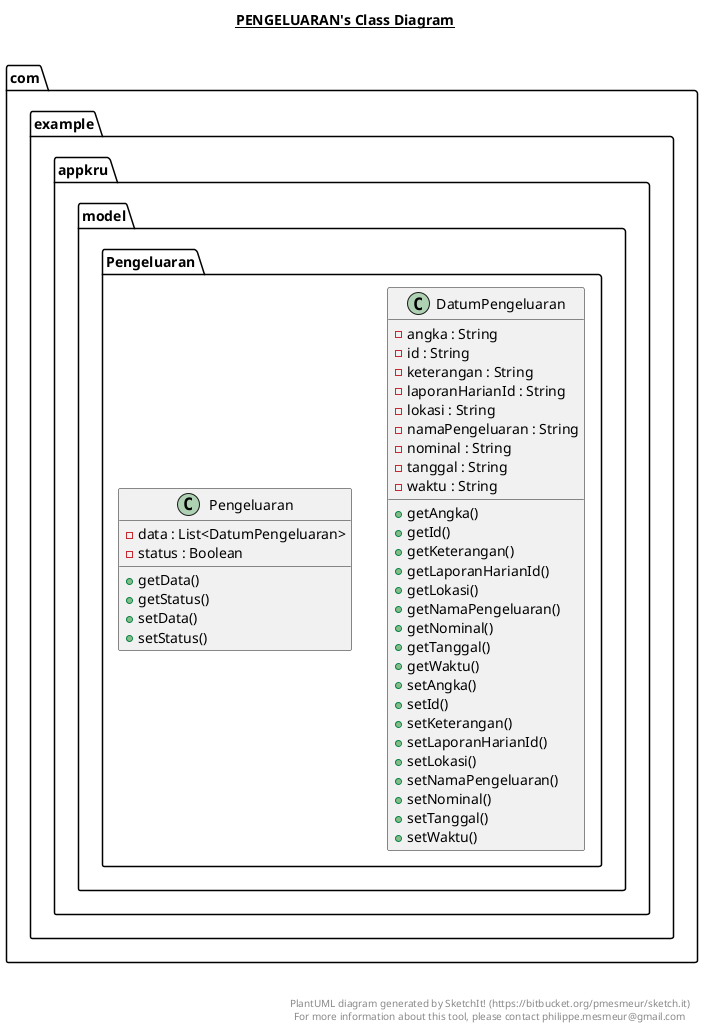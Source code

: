 @startuml

title __PENGELUARAN's Class Diagram__\n

  namespace com.example.appkru {
    namespace model.Pengeluaran {
      class com.example.appkru.model.Pengeluaran.DatumPengeluaran {
          - angka : String
          - id : String
          - keterangan : String
          - laporanHarianId : String
          - lokasi : String
          - namaPengeluaran : String
          - nominal : String
          - tanggal : String
          - waktu : String
          + getAngka()
          + getId()
          + getKeterangan()
          + getLaporanHarianId()
          + getLokasi()
          + getNamaPengeluaran()
          + getNominal()
          + getTanggal()
          + getWaktu()
          + setAngka()
          + setId()
          + setKeterangan()
          + setLaporanHarianId()
          + setLokasi()
          + setNamaPengeluaran()
          + setNominal()
          + setTanggal()
          + setWaktu()
      }
    }
  }
  

  namespace com.example.appkru {
    namespace model.Pengeluaran {
      class com.example.appkru.model.Pengeluaran.Pengeluaran {
          - data : List<DatumPengeluaran>
          - status : Boolean
          + getData()
          + getStatus()
          + setData()
          + setStatus()
      }
    }
  }
  



right footer


PlantUML diagram generated by SketchIt! (https://bitbucket.org/pmesmeur/sketch.it)
For more information about this tool, please contact philippe.mesmeur@gmail.com
endfooter

@enduml
